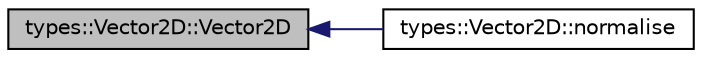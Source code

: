 digraph "types::Vector2D::Vector2D"
{
  edge [fontname="Helvetica",fontsize="10",labelfontname="Helvetica",labelfontsize="10"];
  node [fontname="Helvetica",fontsize="10",shape=record];
  rankdir="LR";
  Node1 [label="types::Vector2D::Vector2D",height=0.2,width=0.4,color="black", fillcolor="grey75", style="filled", fontcolor="black"];
  Node1 -> Node2 [dir="back",color="midnightblue",fontsize="10",style="solid",fontname="Helvetica"];
  Node2 [label="types::Vector2D::normalise",height=0.2,width=0.4,color="black", fillcolor="white", style="filled",URL="$structtypes_1_1_vector2_d.html#a22ca9b713366281646e78f5e0287b008",tooltip="Gets the normalised version of the vector. "];
}
